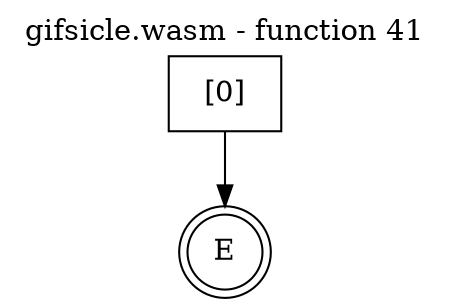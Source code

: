 digraph finite_state_machine {
    label = "gifsicle.wasm - function 41"
    labelloc =  t
    labelfontsize = 16
    labelfontcolor = black
    labelfontname = "Helvetica"
    node [shape = doublecircle]; E ;
    node [shape = box];
    node [shape=box, color=black, style=solid] 0[label="[0]"]
    0 -> E;
}

